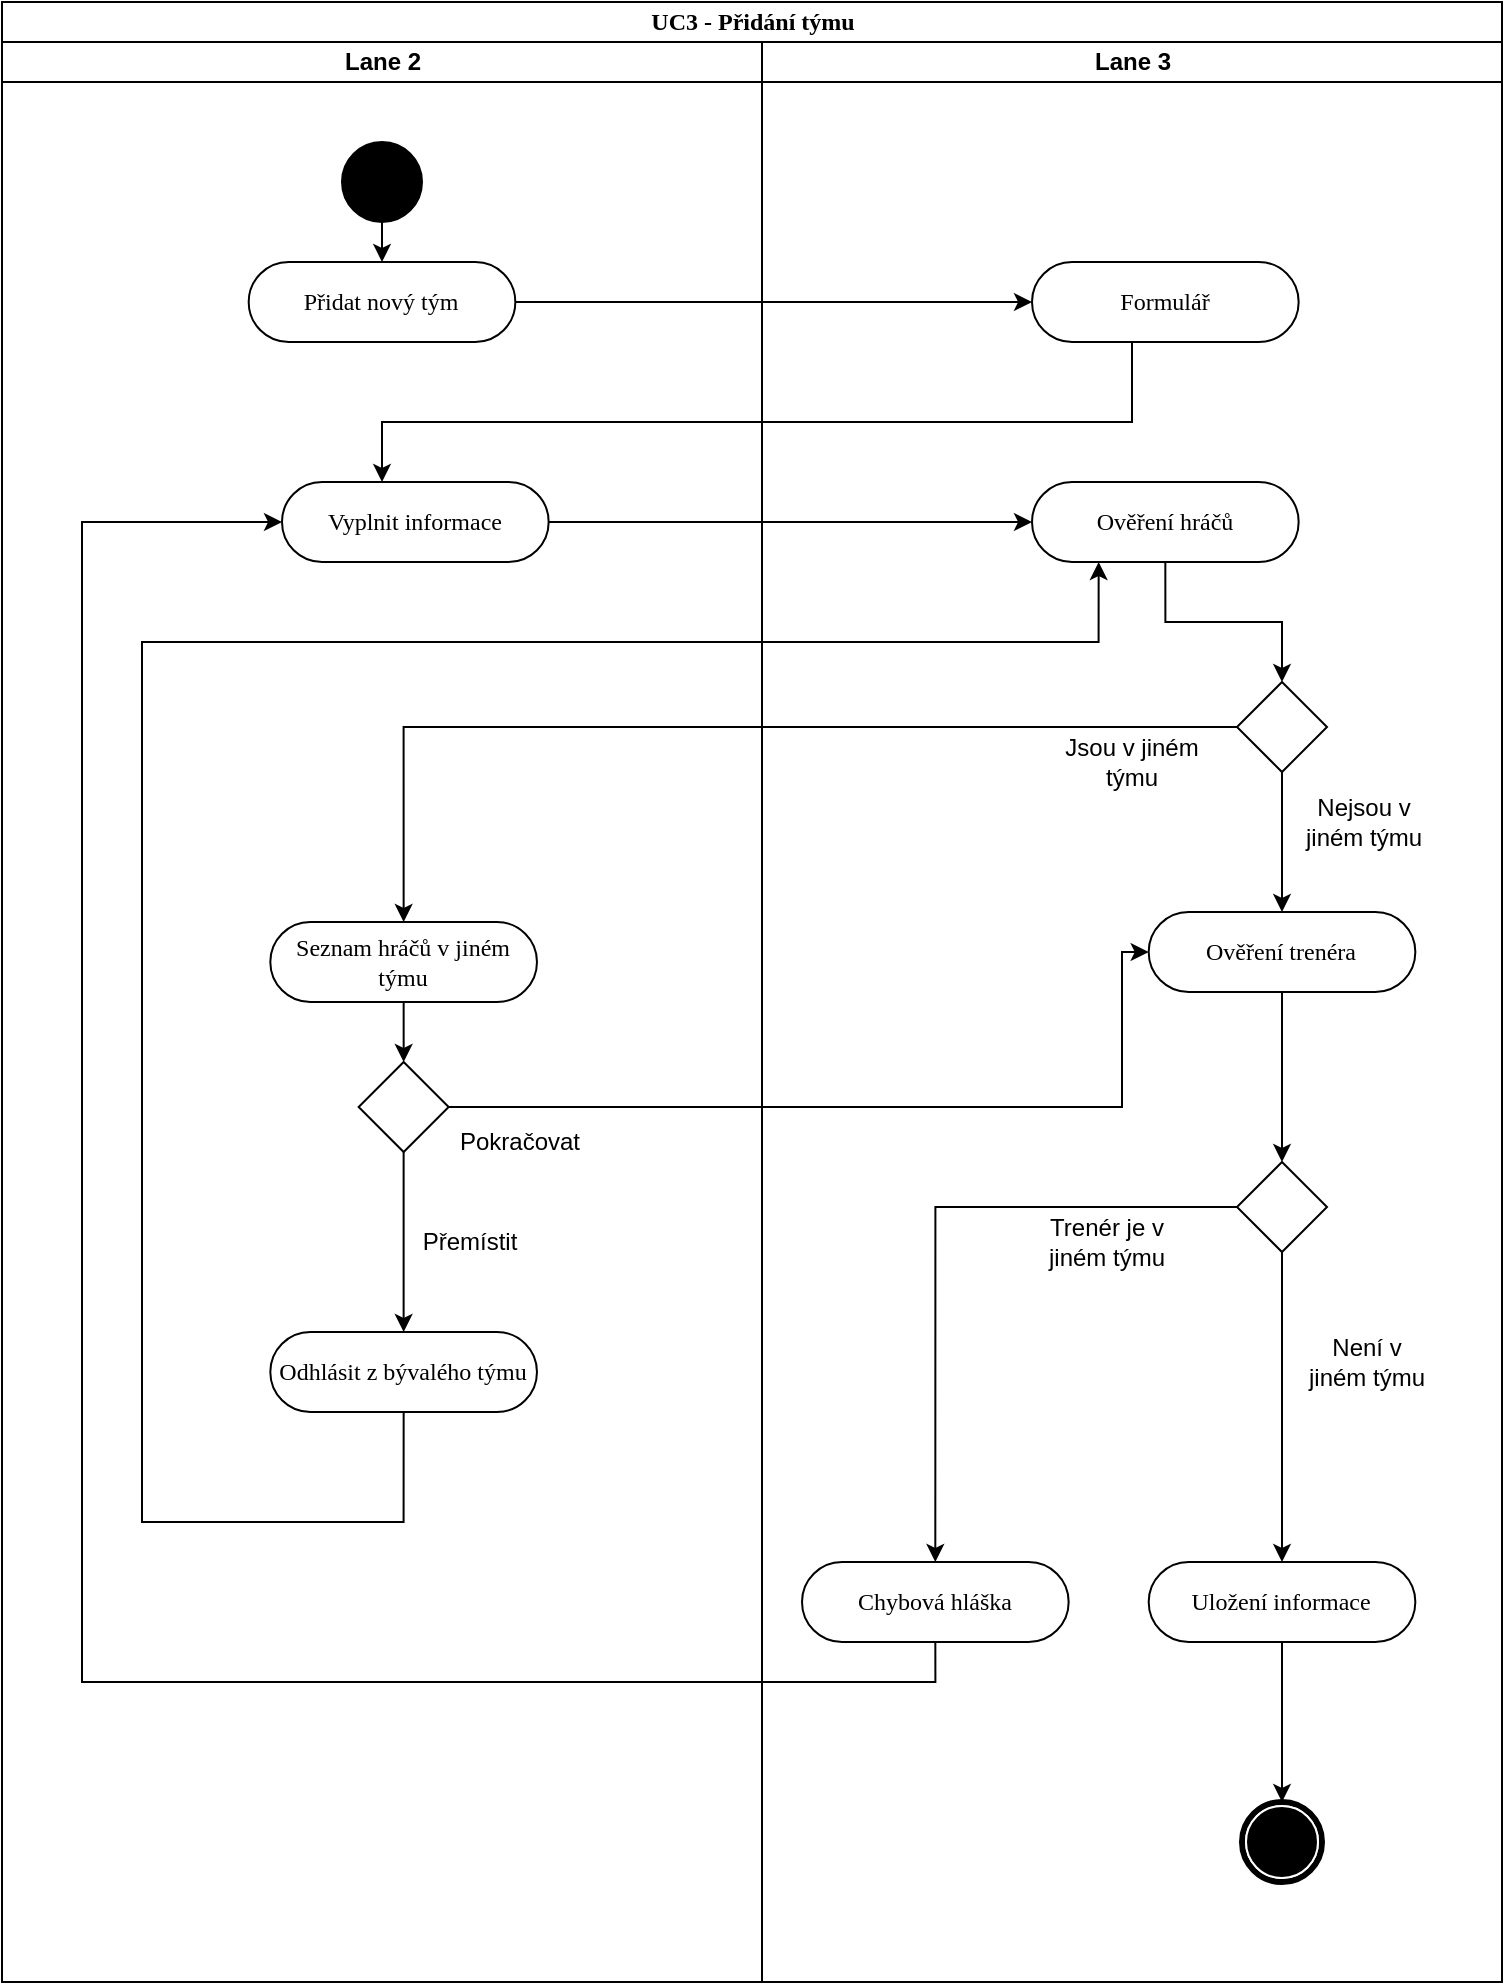 <mxfile version="13.8.8" type="github">
  <diagram name="Page-1" id="0783ab3e-0a74-02c8-0abd-f7b4e66b4bec">
    <mxGraphModel dx="1422" dy="705" grid="1" gridSize="10" guides="1" tooltips="1" connect="1" arrows="1" fold="1" page="1" pageScale="1" pageWidth="850" pageHeight="1100" background="#ffffff" math="0" shadow="0">
      <root>
        <mxCell id="0" />
        <mxCell id="1" parent="0" />
        <mxCell id="1c1d494c118603dd-1" value="UC3 - Přidání týmu" style="swimlane;html=1;childLayout=stackLayout;startSize=20;rounded=0;shadow=0;comic=0;labelBackgroundColor=none;strokeWidth=1;fontFamily=Verdana;fontSize=12;align=center;" parent="1" vertex="1">
          <mxGeometry x="40" y="20" width="750" height="990" as="geometry" />
        </mxCell>
        <mxCell id="1c1d494c118603dd-3" value="Lane 2" style="swimlane;html=1;startSize=20;" parent="1c1d494c118603dd-1" vertex="1">
          <mxGeometry y="20" width="380" height="970" as="geometry" />
        </mxCell>
        <mxCell id="60571a20871a0731-4" value="" style="ellipse;whiteSpace=wrap;html=1;rounded=0;shadow=0;comic=0;labelBackgroundColor=none;strokeWidth=1;fillColor=#000000;fontFamily=Verdana;fontSize=12;align=center;" parent="1c1d494c118603dd-3" vertex="1">
          <mxGeometry x="170" y="50" width="40" height="40" as="geometry" />
        </mxCell>
        <mxCell id="bf48zWtr6IkKo6rd0Vpl-5" value="Vyplnit informace" style="rounded=1;whiteSpace=wrap;html=1;shadow=0;comic=0;labelBackgroundColor=none;strokeWidth=1;fontFamily=Verdana;fontSize=12;align=center;arcSize=50;" parent="1c1d494c118603dd-3" vertex="1">
          <mxGeometry x="140" y="220" width="133.33" height="40" as="geometry" />
        </mxCell>
        <mxCell id="bf48zWtr6IkKo6rd0Vpl-1" value="Přidat nový tým" style="rounded=1;whiteSpace=wrap;html=1;shadow=0;comic=0;labelBackgroundColor=none;strokeWidth=1;fontFamily=Verdana;fontSize=12;align=center;arcSize=50;" parent="1c1d494c118603dd-3" vertex="1">
          <mxGeometry x="123.34" y="110" width="133.33" height="40" as="geometry" />
        </mxCell>
        <mxCell id="bf48zWtr6IkKo6rd0Vpl-4" style="edgeStyle=orthogonalEdgeStyle;rounded=0;orthogonalLoop=1;jettySize=auto;html=1;exitX=0.5;exitY=1;exitDx=0;exitDy=0;entryX=0.5;entryY=0;entryDx=0;entryDy=0;" parent="1c1d494c118603dd-3" source="60571a20871a0731-4" target="bf48zWtr6IkKo6rd0Vpl-1" edge="1">
          <mxGeometry relative="1" as="geometry" />
        </mxCell>
        <mxCell id="bf48zWtr6IkKo6rd0Vpl-20" value="Seznam hráčů v jiném týmu" style="rounded=1;whiteSpace=wrap;html=1;shadow=0;comic=0;labelBackgroundColor=none;strokeWidth=1;fontFamily=Verdana;fontSize=12;align=center;arcSize=50;" parent="1c1d494c118603dd-3" vertex="1">
          <mxGeometry x="134.16" y="440" width="133.33" height="40" as="geometry" />
        </mxCell>
        <mxCell id="bf48zWtr6IkKo6rd0Vpl-22" value="" style="rhombus;whiteSpace=wrap;html=1;" parent="1c1d494c118603dd-3" vertex="1">
          <mxGeometry x="178.33" y="510" width="45" height="45" as="geometry" />
        </mxCell>
        <mxCell id="bf48zWtr6IkKo6rd0Vpl-23" style="edgeStyle=orthogonalEdgeStyle;rounded=0;orthogonalLoop=1;jettySize=auto;html=1;exitX=0.5;exitY=1;exitDx=0;exitDy=0;entryX=0.5;entryY=0;entryDx=0;entryDy=0;" parent="1c1d494c118603dd-3" source="bf48zWtr6IkKo6rd0Vpl-20" target="bf48zWtr6IkKo6rd0Vpl-22" edge="1">
          <mxGeometry relative="1" as="geometry" />
        </mxCell>
        <mxCell id="bf48zWtr6IkKo6rd0Vpl-25" value="Pokračovat" style="text;html=1;strokeColor=none;fillColor=none;align=center;verticalAlign=middle;whiteSpace=wrap;rounded=0;" parent="1c1d494c118603dd-3" vertex="1">
          <mxGeometry x="239.16" y="540" width="40" height="20" as="geometry" />
        </mxCell>
        <mxCell id="bf48zWtr6IkKo6rd0Vpl-26" value="Přemístit" style="text;html=1;strokeColor=none;fillColor=none;align=center;verticalAlign=middle;whiteSpace=wrap;rounded=0;" parent="1c1d494c118603dd-3" vertex="1">
          <mxGeometry x="214.16" y="590" width="40" height="20" as="geometry" />
        </mxCell>
        <mxCell id="bf48zWtr6IkKo6rd0Vpl-27" value="Odhlásit z bývalého týmu" style="rounded=1;whiteSpace=wrap;html=1;shadow=0;comic=0;labelBackgroundColor=none;strokeWidth=1;fontFamily=Verdana;fontSize=12;align=center;arcSize=50;" parent="1c1d494c118603dd-3" vertex="1">
          <mxGeometry x="134.16" y="645" width="133.33" height="40" as="geometry" />
        </mxCell>
        <mxCell id="bf48zWtr6IkKo6rd0Vpl-28" style="edgeStyle=orthogonalEdgeStyle;rounded=0;orthogonalLoop=1;jettySize=auto;html=1;exitX=0.5;exitY=1;exitDx=0;exitDy=0;entryX=0.5;entryY=0;entryDx=0;entryDy=0;" parent="1c1d494c118603dd-3" source="bf48zWtr6IkKo6rd0Vpl-22" target="bf48zWtr6IkKo6rd0Vpl-27" edge="1">
          <mxGeometry relative="1" as="geometry" />
        </mxCell>
        <mxCell id="bf48zWtr6IkKo6rd0Vpl-6" value="" style="edgeStyle=orthogonalEdgeStyle;rounded=0;orthogonalLoop=1;jettySize=auto;html=1;" parent="1c1d494c118603dd-1" source="bf48zWtr6IkKo6rd0Vpl-2" target="bf48zWtr6IkKo6rd0Vpl-5" edge="1">
          <mxGeometry relative="1" as="geometry">
            <Array as="points">
              <mxPoint x="565" y="210" />
              <mxPoint x="190" y="210" />
            </Array>
          </mxGeometry>
        </mxCell>
        <mxCell id="bf48zWtr6IkKo6rd0Vpl-8" value="" style="edgeStyle=orthogonalEdgeStyle;rounded=0;orthogonalLoop=1;jettySize=auto;html=1;" parent="1c1d494c118603dd-1" source="bf48zWtr6IkKo6rd0Vpl-5" target="bf48zWtr6IkKo6rd0Vpl-7" edge="1">
          <mxGeometry relative="1" as="geometry" />
        </mxCell>
        <mxCell id="bf48zWtr6IkKo6rd0Vpl-3" value="" style="edgeStyle=orthogonalEdgeStyle;rounded=0;orthogonalLoop=1;jettySize=auto;html=1;" parent="1c1d494c118603dd-1" source="bf48zWtr6IkKo6rd0Vpl-1" target="bf48zWtr6IkKo6rd0Vpl-2" edge="1">
          <mxGeometry relative="1" as="geometry" />
        </mxCell>
        <mxCell id="1c1d494c118603dd-4" value="Lane 3" style="swimlane;html=1;startSize=20;" parent="1c1d494c118603dd-1" vertex="1">
          <mxGeometry x="380" y="20" width="370" height="970" as="geometry" />
        </mxCell>
        <mxCell id="60571a20871a0731-5" value="" style="shape=mxgraph.bpmn.shape;html=1;verticalLabelPosition=bottom;labelBackgroundColor=#ffffff;verticalAlign=top;perimeter=ellipsePerimeter;outline=end;symbol=terminate;rounded=0;shadow=0;comic=0;strokeWidth=1;fontFamily=Verdana;fontSize=12;align=center;" parent="1c1d494c118603dd-4" vertex="1">
          <mxGeometry x="240" y="880" width="40" height="40" as="geometry" />
        </mxCell>
        <mxCell id="bf48zWtr6IkKo6rd0Vpl-2" value="Formulář" style="rounded=1;whiteSpace=wrap;html=1;shadow=0;comic=0;labelBackgroundColor=none;strokeWidth=1;fontFamily=Verdana;fontSize=12;align=center;arcSize=50;" parent="1c1d494c118603dd-4" vertex="1">
          <mxGeometry x="135" y="110" width="133.33" height="40" as="geometry" />
        </mxCell>
        <mxCell id="bf48zWtr6IkKo6rd0Vpl-10" style="edgeStyle=orthogonalEdgeStyle;rounded=0;orthogonalLoop=1;jettySize=auto;html=1;exitX=0.5;exitY=1;exitDx=0;exitDy=0;entryX=0.5;entryY=0;entryDx=0;entryDy=0;" parent="1c1d494c118603dd-4" source="bf48zWtr6IkKo6rd0Vpl-7" target="bf48zWtr6IkKo6rd0Vpl-9" edge="1">
          <mxGeometry relative="1" as="geometry" />
        </mxCell>
        <mxCell id="bf48zWtr6IkKo6rd0Vpl-7" value="Ověření hráčů" style="rounded=1;whiteSpace=wrap;html=1;shadow=0;comic=0;labelBackgroundColor=none;strokeWidth=1;fontFamily=Verdana;fontSize=12;align=center;arcSize=50;" parent="1c1d494c118603dd-4" vertex="1">
          <mxGeometry x="135" y="220" width="133.33" height="40" as="geometry" />
        </mxCell>
        <mxCell id="bf48zWtr6IkKo6rd0Vpl-12" style="edgeStyle=orthogonalEdgeStyle;rounded=0;orthogonalLoop=1;jettySize=auto;html=1;exitX=0.5;exitY=1;exitDx=0;exitDy=0;entryX=0.5;entryY=0;entryDx=0;entryDy=0;" parent="1c1d494c118603dd-4" source="bf48zWtr6IkKo6rd0Vpl-9" target="bf48zWtr6IkKo6rd0Vpl-11" edge="1">
          <mxGeometry relative="1" as="geometry" />
        </mxCell>
        <mxCell id="bf48zWtr6IkKo6rd0Vpl-9" value="" style="rhombus;whiteSpace=wrap;html=1;" parent="1c1d494c118603dd-4" vertex="1">
          <mxGeometry x="237.5" y="320" width="45" height="45" as="geometry" />
        </mxCell>
        <mxCell id="bf48zWtr6IkKo6rd0Vpl-14" style="edgeStyle=orthogonalEdgeStyle;rounded=0;orthogonalLoop=1;jettySize=auto;html=1;exitX=0.5;exitY=1;exitDx=0;exitDy=0;entryX=0.5;entryY=0;entryDx=0;entryDy=0;" parent="1c1d494c118603dd-4" source="bf48zWtr6IkKo6rd0Vpl-11" target="bf48zWtr6IkKo6rd0Vpl-13" edge="1">
          <mxGeometry relative="1" as="geometry" />
        </mxCell>
        <mxCell id="bf48zWtr6IkKo6rd0Vpl-11" value="Ověření trenéra" style="rounded=1;whiteSpace=wrap;html=1;shadow=0;comic=0;labelBackgroundColor=none;strokeWidth=1;fontFamily=Verdana;fontSize=12;align=center;arcSize=50;" parent="1c1d494c118603dd-4" vertex="1">
          <mxGeometry x="193.34" y="435" width="133.33" height="40" as="geometry" />
        </mxCell>
        <mxCell id="bf48zWtr6IkKo6rd0Vpl-19" style="edgeStyle=orthogonalEdgeStyle;rounded=0;orthogonalLoop=1;jettySize=auto;html=1;exitX=0.5;exitY=1;exitDx=0;exitDy=0;entryX=0.5;entryY=0;entryDx=0;entryDy=0;" parent="1c1d494c118603dd-4" source="bf48zWtr6IkKo6rd0Vpl-13" target="bf48zWtr6IkKo6rd0Vpl-17" edge="1">
          <mxGeometry relative="1" as="geometry" />
        </mxCell>
        <mxCell id="bf48zWtr6IkKo6rd0Vpl-31" style="edgeStyle=orthogonalEdgeStyle;rounded=0;orthogonalLoop=1;jettySize=auto;html=1;exitX=0;exitY=0.5;exitDx=0;exitDy=0;entryX=0.5;entryY=0;entryDx=0;entryDy=0;" parent="1c1d494c118603dd-4" source="bf48zWtr6IkKo6rd0Vpl-13" target="bf48zWtr6IkKo6rd0Vpl-30" edge="1">
          <mxGeometry relative="1" as="geometry" />
        </mxCell>
        <mxCell id="bf48zWtr6IkKo6rd0Vpl-13" value="" style="rhombus;whiteSpace=wrap;html=1;" parent="1c1d494c118603dd-4" vertex="1">
          <mxGeometry x="237.5" y="560" width="45" height="45" as="geometry" />
        </mxCell>
        <mxCell id="bf48zWtr6IkKo6rd0Vpl-15" value="Nejsou v jiném týmu" style="text;html=1;strokeColor=none;fillColor=none;align=center;verticalAlign=middle;whiteSpace=wrap;rounded=0;" parent="1c1d494c118603dd-4" vertex="1">
          <mxGeometry x="270" y="380" width="62" height="20" as="geometry" />
        </mxCell>
        <mxCell id="bf48zWtr6IkKo6rd0Vpl-18" style="edgeStyle=orthogonalEdgeStyle;rounded=0;orthogonalLoop=1;jettySize=auto;html=1;exitX=0.5;exitY=1;exitDx=0;exitDy=0;entryX=0.5;entryY=0;entryDx=0;entryDy=0;" parent="1c1d494c118603dd-4" source="bf48zWtr6IkKo6rd0Vpl-17" target="60571a20871a0731-5" edge="1">
          <mxGeometry relative="1" as="geometry" />
        </mxCell>
        <mxCell id="bf48zWtr6IkKo6rd0Vpl-17" value="Uložení informace" style="rounded=1;whiteSpace=wrap;html=1;shadow=0;comic=0;labelBackgroundColor=none;strokeWidth=1;fontFamily=Verdana;fontSize=12;align=center;arcSize=50;" parent="1c1d494c118603dd-4" vertex="1">
          <mxGeometry x="193.34" y="760" width="133.33" height="40" as="geometry" />
        </mxCell>
        <mxCell id="bf48zWtr6IkKo6rd0Vpl-16" value="Není v jiném týmu" style="text;html=1;strokeColor=none;fillColor=none;align=center;verticalAlign=middle;whiteSpace=wrap;rounded=0;" parent="1c1d494c118603dd-4" vertex="1">
          <mxGeometry x="270" y="650" width="65" height="20" as="geometry" />
        </mxCell>
        <mxCell id="bf48zWtr6IkKo6rd0Vpl-30" value="Chybová hláška" style="rounded=1;whiteSpace=wrap;html=1;shadow=0;comic=0;labelBackgroundColor=none;strokeWidth=1;fontFamily=Verdana;fontSize=12;align=center;arcSize=50;" parent="1c1d494c118603dd-4" vertex="1">
          <mxGeometry x="20" y="760" width="133.33" height="40" as="geometry" />
        </mxCell>
        <mxCell id="bf48zWtr6IkKo6rd0Vpl-32" value="Trenér je v jiném týmu" style="text;html=1;strokeColor=none;fillColor=none;align=center;verticalAlign=middle;whiteSpace=wrap;rounded=0;" parent="1c1d494c118603dd-4" vertex="1">
          <mxGeometry x="135" y="590" width="75" height="20" as="geometry" />
        </mxCell>
        <mxCell id="1iP0oBVXUrqY_fu9MYYH-1" value="Jsou v jiném týmu" style="text;html=1;strokeColor=none;fillColor=none;align=center;verticalAlign=middle;whiteSpace=wrap;rounded=0;" vertex="1" parent="1c1d494c118603dd-4">
          <mxGeometry x="150" y="350" width="70" height="20" as="geometry" />
        </mxCell>
        <mxCell id="bf48zWtr6IkKo6rd0Vpl-21" style="edgeStyle=orthogonalEdgeStyle;rounded=0;orthogonalLoop=1;jettySize=auto;html=1;exitX=0;exitY=0.5;exitDx=0;exitDy=0;entryX=0.5;entryY=0;entryDx=0;entryDy=0;" parent="1c1d494c118603dd-1" source="bf48zWtr6IkKo6rd0Vpl-9" target="bf48zWtr6IkKo6rd0Vpl-20" edge="1">
          <mxGeometry relative="1" as="geometry" />
        </mxCell>
        <mxCell id="bf48zWtr6IkKo6rd0Vpl-24" style="edgeStyle=orthogonalEdgeStyle;rounded=0;orthogonalLoop=1;jettySize=auto;html=1;exitX=1;exitY=0.5;exitDx=0;exitDy=0;entryX=0;entryY=0.5;entryDx=0;entryDy=0;" parent="1c1d494c118603dd-1" source="bf48zWtr6IkKo6rd0Vpl-22" target="bf48zWtr6IkKo6rd0Vpl-11" edge="1">
          <mxGeometry relative="1" as="geometry">
            <Array as="points">
              <mxPoint x="223" y="553" />
              <mxPoint x="560" y="553" />
              <mxPoint x="560" y="475" />
            </Array>
          </mxGeometry>
        </mxCell>
        <mxCell id="bf48zWtr6IkKo6rd0Vpl-29" style="edgeStyle=orthogonalEdgeStyle;rounded=0;orthogonalLoop=1;jettySize=auto;html=1;exitX=0.5;exitY=1;exitDx=0;exitDy=0;entryX=0.25;entryY=1;entryDx=0;entryDy=0;" parent="1c1d494c118603dd-1" source="bf48zWtr6IkKo6rd0Vpl-27" target="bf48zWtr6IkKo6rd0Vpl-7" edge="1">
          <mxGeometry relative="1" as="geometry">
            <mxPoint x="450" y="640" as="targetPoint" />
            <Array as="points">
              <mxPoint x="201" y="760" />
              <mxPoint x="70" y="760" />
              <mxPoint x="70" y="320" />
              <mxPoint x="548" y="320" />
            </Array>
          </mxGeometry>
        </mxCell>
        <mxCell id="bf48zWtr6IkKo6rd0Vpl-33" style="edgeStyle=orthogonalEdgeStyle;rounded=0;orthogonalLoop=1;jettySize=auto;html=1;exitX=0.5;exitY=1;exitDx=0;exitDy=0;entryX=0;entryY=0.5;entryDx=0;entryDy=0;" parent="1c1d494c118603dd-1" source="bf48zWtr6IkKo6rd0Vpl-30" target="bf48zWtr6IkKo6rd0Vpl-5" edge="1">
          <mxGeometry relative="1" as="geometry">
            <mxPoint x="40" y="270" as="targetPoint" />
            <Array as="points">
              <mxPoint x="467" y="840" />
              <mxPoint x="40" y="840" />
              <mxPoint x="40" y="260" />
            </Array>
          </mxGeometry>
        </mxCell>
      </root>
    </mxGraphModel>
  </diagram>
</mxfile>
